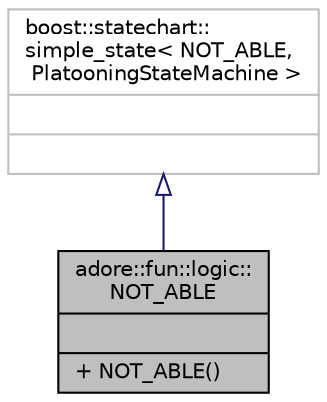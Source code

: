 digraph "adore::fun::logic::NOT_ABLE"
{
 // LATEX_PDF_SIZE
  edge [fontname="Helvetica",fontsize="10",labelfontname="Helvetica",labelfontsize="10"];
  node [fontname="Helvetica",fontsize="10",shape=record];
  Node1 [label="{adore::fun::logic::\lNOT_ABLE\n||+ NOT_ABLE()\l}",height=0.2,width=0.4,color="black", fillcolor="grey75", style="filled", fontcolor="black",tooltip=" "];
  Node2 -> Node1 [dir="back",color="midnightblue",fontsize="10",style="solid",arrowtail="onormal",fontname="Helvetica"];
  Node2 [label="{boost::statechart::\lsimple_state\< NOT_ABLE,\l PlatooningStateMachine \>\n||}",height=0.2,width=0.4,color="grey75", fillcolor="white", style="filled",tooltip=" "];
}

